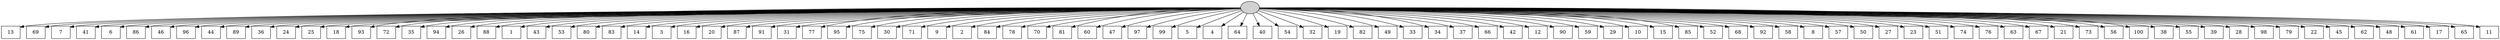 digraph G {
0[style=filled, fillcolor=grey82, label=""];
1[shape=box,style=filled, fillcolor=white,label="13\n"];
2[shape=box,style=filled, fillcolor=white,label="69\n"];
3[shape=box,style=filled, fillcolor=white,label="7\n"];
4[shape=box,style=filled, fillcolor=white,label="41\n"];
5[shape=box,style=filled, fillcolor=white,label="6\n"];
6[shape=box,style=filled, fillcolor=white,label="86\n"];
7[shape=box,style=filled, fillcolor=white,label="46\n"];
8[shape=box,style=filled, fillcolor=white,label="96\n"];
9[shape=box,style=filled, fillcolor=white,label="44\n"];
10[shape=box,style=filled, fillcolor=white,label="89\n"];
11[shape=box,style=filled, fillcolor=white,label="36\n"];
12[shape=box,style=filled, fillcolor=white,label="24\n"];
13[shape=box,style=filled, fillcolor=white,label="25\n"];
14[shape=box,style=filled, fillcolor=white,label="18\n"];
15[shape=box,style=filled, fillcolor=white,label="93\n"];
16[shape=box,style=filled, fillcolor=white,label="72\n"];
17[shape=box,style=filled, fillcolor=white,label="35\n"];
18[shape=box,style=filled, fillcolor=white,label="94\n"];
19[shape=box,style=filled, fillcolor=white,label="26\n"];
20[shape=box,style=filled, fillcolor=white,label="88\n"];
21[shape=box,style=filled, fillcolor=white,label="1\n"];
22[shape=box,style=filled, fillcolor=white,label="43\n"];
23[shape=box,style=filled, fillcolor=white,label="53\n"];
24[shape=box,style=filled, fillcolor=white,label="80\n"];
25[shape=box,style=filled, fillcolor=white,label="83\n"];
26[shape=box,style=filled, fillcolor=white,label="14\n"];
27[shape=box,style=filled, fillcolor=white,label="3\n"];
28[shape=box,style=filled, fillcolor=white,label="16\n"];
29[shape=box,style=filled, fillcolor=white,label="20\n"];
30[shape=box,style=filled, fillcolor=white,label="87\n"];
31[shape=box,style=filled, fillcolor=white,label="91\n"];
32[shape=box,style=filled, fillcolor=white,label="31\n"];
33[shape=box,style=filled, fillcolor=white,label="77\n"];
34[shape=box,style=filled, fillcolor=white,label="95\n"];
35[shape=box,style=filled, fillcolor=white,label="75\n"];
36[shape=box,style=filled, fillcolor=white,label="30\n"];
37[shape=box,style=filled, fillcolor=white,label="71\n"];
38[shape=box,style=filled, fillcolor=white,label="9\n"];
39[shape=box,style=filled, fillcolor=white,label="2\n"];
40[shape=box,style=filled, fillcolor=white,label="84\n"];
41[shape=box,style=filled, fillcolor=white,label="78\n"];
42[shape=box,style=filled, fillcolor=white,label="70\n"];
43[shape=box,style=filled, fillcolor=white,label="81\n"];
44[shape=box,style=filled, fillcolor=white,label="60\n"];
45[shape=box,style=filled, fillcolor=white,label="47\n"];
46[shape=box,style=filled, fillcolor=white,label="97\n"];
47[shape=box,style=filled, fillcolor=white,label="99\n"];
48[shape=box,style=filled, fillcolor=white,label="5\n"];
49[shape=box,style=filled, fillcolor=white,label="4\n"];
50[shape=box,style=filled, fillcolor=white,label="64\n"];
51[shape=box,style=filled, fillcolor=white,label="40\n"];
52[shape=box,style=filled, fillcolor=white,label="54\n"];
53[shape=box,style=filled, fillcolor=white,label="32\n"];
54[shape=box,style=filled, fillcolor=white,label="19\n"];
55[shape=box,style=filled, fillcolor=white,label="82\n"];
56[shape=box,style=filled, fillcolor=white,label="49\n"];
57[shape=box,style=filled, fillcolor=white,label="33\n"];
58[shape=box,style=filled, fillcolor=white,label="34\n"];
59[shape=box,style=filled, fillcolor=white,label="37\n"];
60[shape=box,style=filled, fillcolor=white,label="66\n"];
61[shape=box,style=filled, fillcolor=white,label="42\n"];
62[shape=box,style=filled, fillcolor=white,label="12\n"];
63[shape=box,style=filled, fillcolor=white,label="90\n"];
64[shape=box,style=filled, fillcolor=white,label="59\n"];
65[shape=box,style=filled, fillcolor=white,label="29\n"];
66[shape=box,style=filled, fillcolor=white,label="10\n"];
67[shape=box,style=filled, fillcolor=white,label="15\n"];
68[shape=box,style=filled, fillcolor=white,label="85\n"];
69[shape=box,style=filled, fillcolor=white,label="52\n"];
70[shape=box,style=filled, fillcolor=white,label="68\n"];
71[shape=box,style=filled, fillcolor=white,label="92\n"];
72[shape=box,style=filled, fillcolor=white,label="58\n"];
73[shape=box,style=filled, fillcolor=white,label="8\n"];
74[shape=box,style=filled, fillcolor=white,label="57\n"];
75[shape=box,style=filled, fillcolor=white,label="50\n"];
76[shape=box,style=filled, fillcolor=white,label="27\n"];
77[shape=box,style=filled, fillcolor=white,label="23\n"];
78[shape=box,style=filled, fillcolor=white,label="51\n"];
79[shape=box,style=filled, fillcolor=white,label="74\n"];
80[shape=box,style=filled, fillcolor=white,label="76\n"];
81[shape=box,style=filled, fillcolor=white,label="63\n"];
82[shape=box,style=filled, fillcolor=white,label="67\n"];
83[shape=box,style=filled, fillcolor=white,label="21\n"];
84[shape=box,style=filled, fillcolor=white,label="73\n"];
85[shape=box,style=filled, fillcolor=white,label="56\n"];
86[shape=box,style=filled, fillcolor=white,label="100\n"];
87[shape=box,style=filled, fillcolor=white,label="38\n"];
88[shape=box,style=filled, fillcolor=white,label="55\n"];
89[shape=box,style=filled, fillcolor=white,label="39\n"];
90[shape=box,style=filled, fillcolor=white,label="28\n"];
91[shape=box,style=filled, fillcolor=white,label="98\n"];
92[shape=box,style=filled, fillcolor=white,label="79\n"];
93[shape=box,style=filled, fillcolor=white,label="22\n"];
94[shape=box,style=filled, fillcolor=white,label="45\n"];
95[shape=box,style=filled, fillcolor=white,label="62\n"];
96[shape=box,style=filled, fillcolor=white,label="48\n"];
97[shape=box,style=filled, fillcolor=white,label="61\n"];
98[shape=box,style=filled, fillcolor=white,label="17\n"];
99[shape=box,style=filled, fillcolor=white,label="65\n"];
100[shape=box,style=filled, fillcolor=white,label="11\n"];
0->1 ;
0->2 ;
0->3 ;
0->4 ;
0->5 ;
0->6 ;
0->7 ;
0->8 ;
0->9 ;
0->10 ;
0->11 ;
0->12 ;
0->13 ;
0->14 ;
0->15 ;
0->16 ;
0->17 ;
0->18 ;
0->19 ;
0->20 ;
0->21 ;
0->22 ;
0->23 ;
0->24 ;
0->25 ;
0->26 ;
0->27 ;
0->28 ;
0->29 ;
0->30 ;
0->31 ;
0->32 ;
0->33 ;
0->34 ;
0->35 ;
0->36 ;
0->37 ;
0->38 ;
0->39 ;
0->40 ;
0->41 ;
0->42 ;
0->43 ;
0->44 ;
0->45 ;
0->46 ;
0->47 ;
0->48 ;
0->49 ;
0->50 ;
0->51 ;
0->52 ;
0->53 ;
0->54 ;
0->55 ;
0->56 ;
0->57 ;
0->58 ;
0->59 ;
0->60 ;
0->61 ;
0->62 ;
0->63 ;
0->64 ;
0->65 ;
0->66 ;
0->67 ;
0->68 ;
0->69 ;
0->70 ;
0->71 ;
0->72 ;
0->73 ;
0->74 ;
0->75 ;
0->76 ;
0->77 ;
0->78 ;
0->79 ;
0->80 ;
0->81 ;
0->82 ;
0->83 ;
0->84 ;
0->85 ;
0->86 ;
0->87 ;
0->88 ;
0->89 ;
0->90 ;
0->91 ;
0->92 ;
0->93 ;
0->94 ;
0->95 ;
0->96 ;
0->97 ;
0->98 ;
0->99 ;
0->100 ;
}
